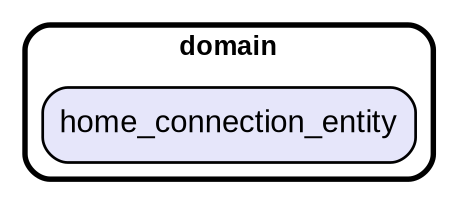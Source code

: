 digraph "" {
  graph [style=rounded fontname="Arial Black" fontsize=13 penwidth=2.6];
  node [shape=rect style="filled,rounded" fontname=Arial fontsize=15 fillcolor=Lavender penwidth=1.3];
  edge [penwidth=1.3];
  "/home_connection_entity.dart" [label="home_connection_entity"];
  subgraph "cluster~" {
    label="domain";
    "/home_connection_entity.dart";
  }
}
